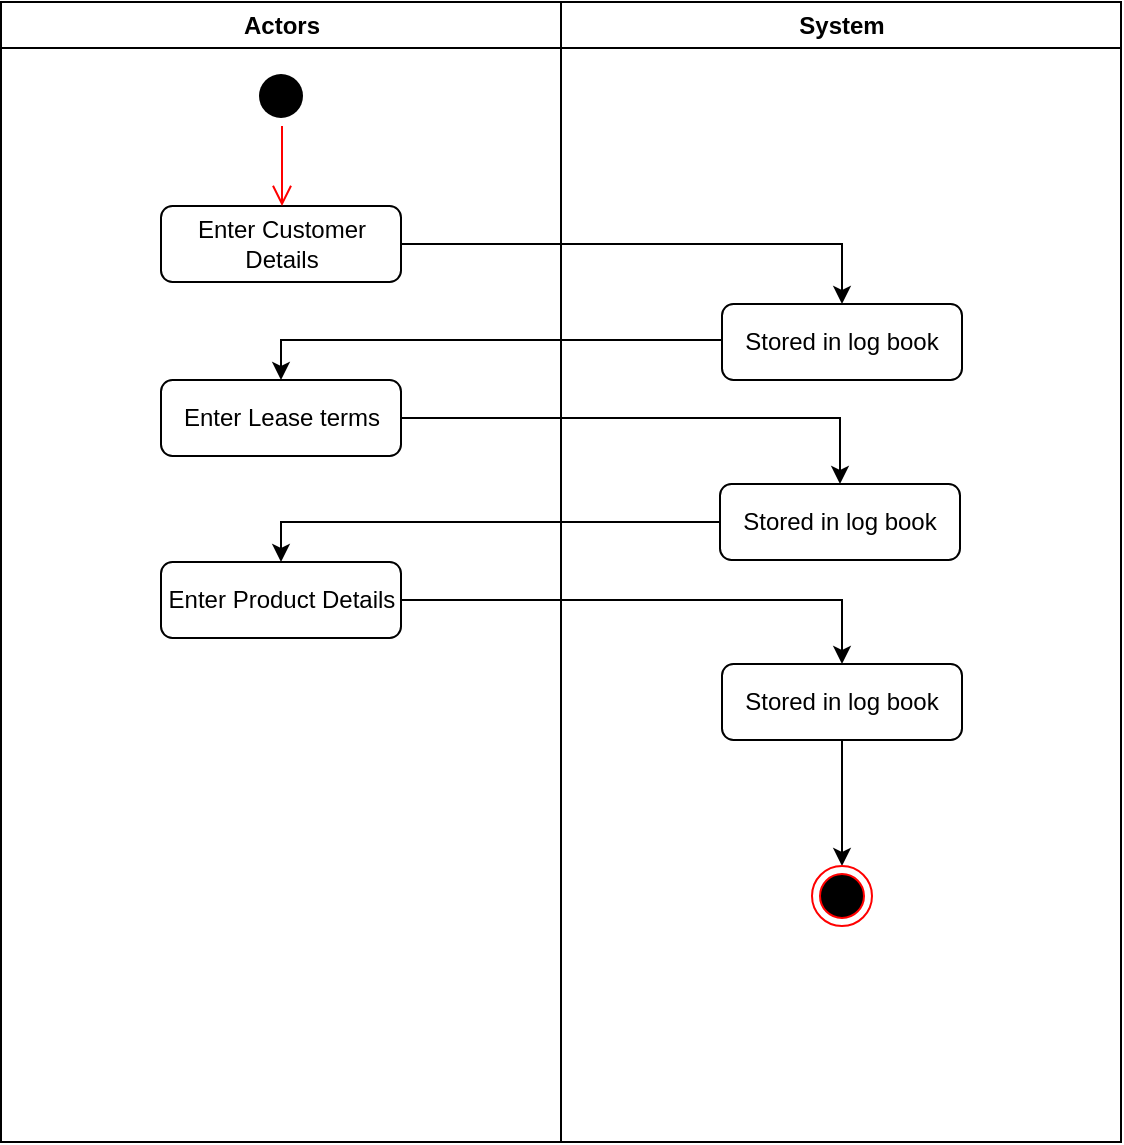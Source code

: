 <mxfile version="10.6.1" type="github"><diagram name="Page-1" id="e7e014a7-5840-1c2e-5031-d8a46d1fe8dd"><mxGraphModel dx="1007" dy="754" grid="1" gridSize="10" guides="1" tooltips="1" connect="1" arrows="1" fold="1" page="1" pageScale="1" pageWidth="1169" pageHeight="826" background="#ffffff" math="0" shadow="0"><root><mxCell id="0"/><mxCell id="1" parent="0"/><mxCell id="2" value="Actors" style="swimlane;whiteSpace=wrap" parent="1" vertex="1"><mxGeometry x="164.5" y="128" width="280" height="570" as="geometry"/></mxCell><mxCell id="ekopzOcUDo38Z17poqfe-41" value="Enter Customer Details" style="rounded=1;whiteSpace=wrap;html=1;" vertex="1" parent="2"><mxGeometry x="80" y="102" width="120" height="38" as="geometry"/></mxCell><mxCell id="ekopzOcUDo38Z17poqfe-45" value="Enter Lease terms" style="rounded=1;whiteSpace=wrap;html=1;" vertex="1" parent="2"><mxGeometry x="80" y="189" width="120" height="38" as="geometry"/></mxCell><mxCell id="ekopzOcUDo38Z17poqfe-49" value="Enter Product Details" style="rounded=1;whiteSpace=wrap;html=1;" vertex="1" parent="2"><mxGeometry x="80" y="280" width="120" height="38" as="geometry"/></mxCell><mxCell id="3" value="System" style="swimlane;whiteSpace=wrap" parent="1" vertex="1"><mxGeometry x="444.5" y="128" width="280" height="570" as="geometry"/></mxCell><mxCell id="ekopzOcUDo38Z17poqfe-43" value="Stored in log book" style="rounded=1;whiteSpace=wrap;html=1;" vertex="1" parent="3"><mxGeometry x="80.5" y="151" width="120" height="38" as="geometry"/></mxCell><mxCell id="ekopzOcUDo38Z17poqfe-47" value="Stored in log book" style="rounded=1;whiteSpace=wrap;html=1;" vertex="1" parent="3"><mxGeometry x="79.5" y="241" width="120" height="38" as="geometry"/></mxCell><mxCell id="ekopzOcUDo38Z17poqfe-54" style="edgeStyle=orthogonalEdgeStyle;rounded=0;orthogonalLoop=1;jettySize=auto;html=1;entryX=0.5;entryY=0;entryDx=0;entryDy=0;" edge="1" parent="3" source="ekopzOcUDo38Z17poqfe-51" target="ekopzOcUDo38Z17poqfe-53"><mxGeometry relative="1" as="geometry"/></mxCell><mxCell id="ekopzOcUDo38Z17poqfe-51" value="Stored in log book" style="rounded=1;whiteSpace=wrap;html=1;" vertex="1" parent="3"><mxGeometry x="80.5" y="331" width="120" height="38" as="geometry"/></mxCell><mxCell id="ekopzOcUDo38Z17poqfe-53" value="" style="ellipse;html=1;shape=endState;fillColor=#000000;strokeColor=#ff0000;" vertex="1" parent="3"><mxGeometry x="125.5" y="432" width="30" height="30" as="geometry"/></mxCell><mxCell id="14" value="" style="edgeStyle=elbowEdgeStyle;elbow=horizontal;verticalAlign=bottom;endArrow=open;endSize=8;strokeColor=#FF0000;endFill=1;rounded=0;entryX=0.5;entryY=0;entryDx=0;entryDy=0;" parent="1" source="13" target="ekopzOcUDo38Z17poqfe-41" edge="1"><mxGeometry x="484.5" y="148" as="geometry"><mxPoint x="585" y="250" as="targetPoint"/><Array as="points"><mxPoint x="305" y="220"/></Array></mxGeometry></mxCell><mxCell id="ekopzOcUDo38Z17poqfe-44" value="" style="edgeStyle=orthogonalEdgeStyle;rounded=0;orthogonalLoop=1;jettySize=auto;html=1;entryX=0.5;entryY=0;entryDx=0;entryDy=0;" edge="1" parent="1" source="ekopzOcUDo38Z17poqfe-41" target="ekopzOcUDo38Z17poqfe-43"><mxGeometry relative="1" as="geometry"><Array as="points"><mxPoint x="585" y="249"/></Array></mxGeometry></mxCell><mxCell id="ekopzOcUDo38Z17poqfe-46" value="" style="edgeStyle=orthogonalEdgeStyle;rounded=0;orthogonalLoop=1;jettySize=auto;html=1;entryX=0.5;entryY=0;entryDx=0;entryDy=0;" edge="1" parent="1" source="ekopzOcUDo38Z17poqfe-43" target="ekopzOcUDo38Z17poqfe-45"><mxGeometry relative="1" as="geometry"><Array as="points"><mxPoint x="305" y="297"/></Array></mxGeometry></mxCell><mxCell id="ekopzOcUDo38Z17poqfe-48" value="" style="edgeStyle=orthogonalEdgeStyle;rounded=0;orthogonalLoop=1;jettySize=auto;html=1;entryX=0.5;entryY=0;entryDx=0;entryDy=0;" edge="1" parent="1" source="ekopzOcUDo38Z17poqfe-45" target="ekopzOcUDo38Z17poqfe-47"><mxGeometry relative="1" as="geometry"/></mxCell><mxCell id="ekopzOcUDo38Z17poqfe-50" value="" style="edgeStyle=orthogonalEdgeStyle;rounded=0;orthogonalLoop=1;jettySize=auto;html=1;entryX=0.5;entryY=0;entryDx=0;entryDy=0;" edge="1" parent="1" source="ekopzOcUDo38Z17poqfe-47" target="ekopzOcUDo38Z17poqfe-49"><mxGeometry relative="1" as="geometry"/></mxCell><mxCell id="ekopzOcUDo38Z17poqfe-52" value="" style="edgeStyle=orthogonalEdgeStyle;rounded=0;orthogonalLoop=1;jettySize=auto;html=1;" edge="1" parent="1" source="ekopzOcUDo38Z17poqfe-49" target="ekopzOcUDo38Z17poqfe-51"><mxGeometry relative="1" as="geometry"/></mxCell><mxCell id="13" value="" style="ellipse;shape=startState;fillColor=#000000;strokeColor=none;gradientColor=none;gradientDirection=east;" parent="1" vertex="1"><mxGeometry x="289.5" y="160" width="30" height="30" as="geometry"/></mxCell></root></mxGraphModel></diagram></mxfile>